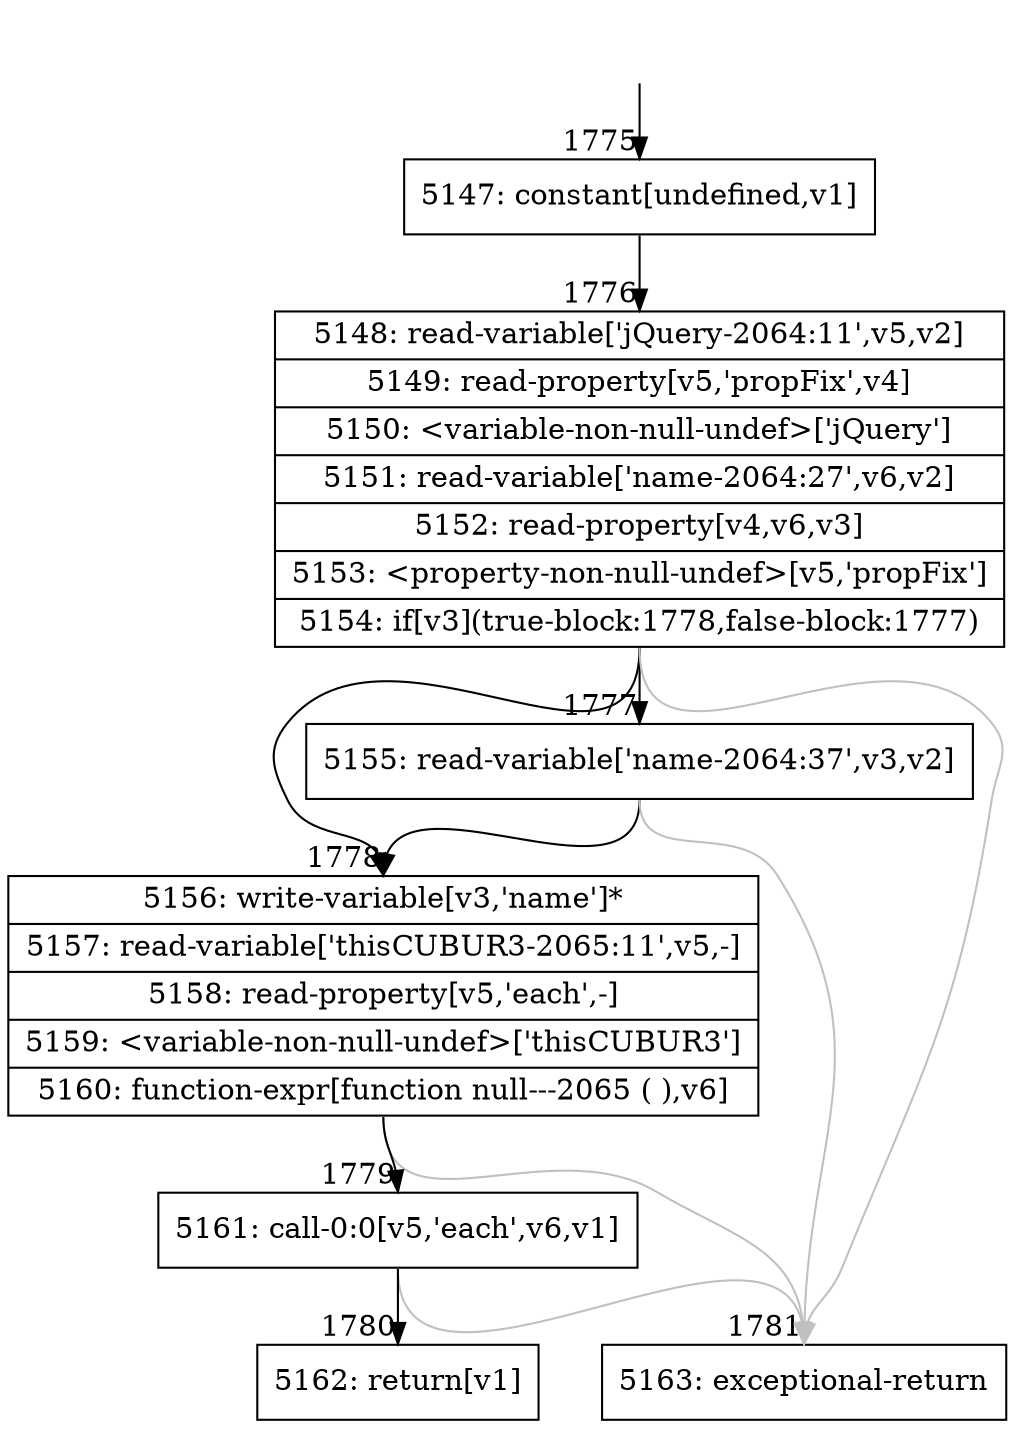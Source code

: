 digraph {
rankdir="TD"
BB_entry127[shape=none,label=""];
BB_entry127 -> BB1775 [tailport=s, headport=n, headlabel="    1775"]
BB1775 [shape=record label="{5147: constant[undefined,v1]}" ] 
BB1775 -> BB1776 [tailport=s, headport=n, headlabel="      1776"]
BB1776 [shape=record label="{5148: read-variable['jQuery-2064:11',v5,v2]|5149: read-property[v5,'propFix',v4]|5150: \<variable-non-null-undef\>['jQuery']|5151: read-variable['name-2064:27',v6,v2]|5152: read-property[v4,v6,v3]|5153: \<property-non-null-undef\>[v5,'propFix']|5154: if[v3](true-block:1778,false-block:1777)}" ] 
BB1776 -> BB1778 [tailport=s, headport=n, headlabel="      1778"]
BB1776 -> BB1777 [tailport=s, headport=n, headlabel="      1777"]
BB1776 -> BB1781 [tailport=s, headport=n, color=gray, headlabel="      1781"]
BB1777 [shape=record label="{5155: read-variable['name-2064:37',v3,v2]}" ] 
BB1777 -> BB1778 [tailport=s, headport=n]
BB1777 -> BB1781 [tailport=s, headport=n, color=gray]
BB1778 [shape=record label="{5156: write-variable[v3,'name']*|5157: read-variable['thisCUBUR3-2065:11',v5,-]|5158: read-property[v5,'each',-]|5159: \<variable-non-null-undef\>['thisCUBUR3']|5160: function-expr[function null---2065 ( ),v6]}" ] 
BB1778 -> BB1779 [tailport=s, headport=n, headlabel="      1779"]
BB1778 -> BB1781 [tailport=s, headport=n, color=gray]
BB1779 [shape=record label="{5161: call-0:0[v5,'each',v6,v1]}" ] 
BB1779 -> BB1780 [tailport=s, headport=n, headlabel="      1780"]
BB1779 -> BB1781 [tailport=s, headport=n, color=gray]
BB1780 [shape=record label="{5162: return[v1]}" ] 
BB1781 [shape=record label="{5163: exceptional-return}" ] 
}
